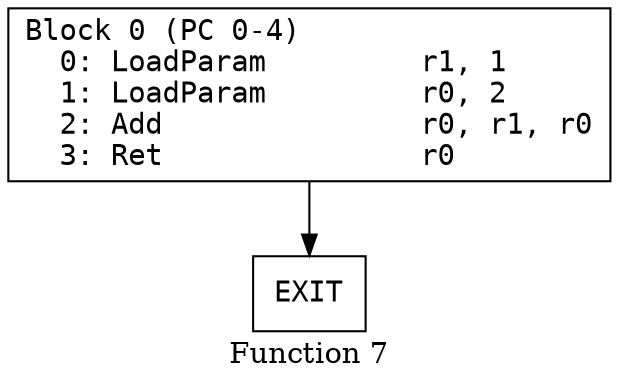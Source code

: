 // Function 7 from cjs_v96
// Generated from data/cjs_v96.dot

digraph {
  rankdir=TB;
  node [shape=box, fontname="monospace"];

  label = "Function 7";
  style = filled;
  color = lightgrey;

  f7_n0 [ label = "Block 0 (PC 0-4)\l  0: LoadParam         r1, 1\l  1: LoadParam         r0, 2\l  2: Add               r0, r1, r0\l  3: Ret               r0\l" ]
  f7_n1 [ label = "EXIT" ]

  f7_n0 -> f7_n1
}
